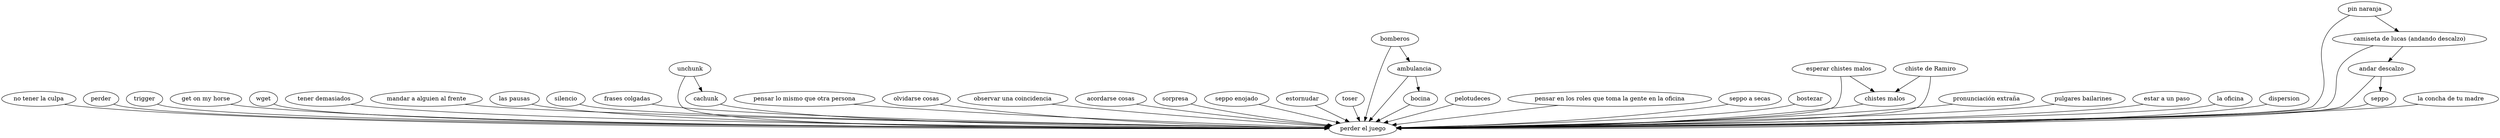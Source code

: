 digraph {
	pej [label="perder el juego"];
	"no tener la culpa";
	"perder";
	"trigger";
	"get on my horse";
	"wget";
	"tener demasiados";
	"mandar a alguien al frente";
	"las pausas";
	"silencio";
	"frases colgadas";
	"cachunk";
	"pensar lo mismo que otra persona";
	"olvidarse cosas";
	"observar una coincidencia";
	"acordarse cosas";
	"sorpresa";
	"seppo enojado";
	"estornudar";
	"toser";
	"bocina";
	"pelotudeces";
	roles [label="pensar en los roles que toma la gente en la oficina"];
	"seppo a secas";
	"bostezar";
	"chistes malos";
	pe [label="pronunciación extraña"];
	"pulgares bailarines";
	"estar a un paso";
	"la oficina";
	"dispersion";
	"ambulancia";
	"esperar chistes malos";
	"chiste de Ramiro";
	"unchunk";
	"andar descalzo";
	"pin naranja"; 
	camiseta [label="camiseta de lucas (andando descalzo)"];
  lcdtm [label="la concha de tu madre"];
	bomberos;

#
	"no tener la culpa"                -> pej;
	"perder"                           -> pej;
	"trigger"                          -> pej;
	"get on my horse"                  -> pej;
	"wget"                             -> pej;
	"tener demasiados"                 -> pej;
	"mandar a alguien al frente"       -> pej;
	"las pausas"                       -> pej;
	"silencio"                         -> pej;
	"frases colgadas"                  -> pej;
	"cachunk"                          -> pej;
	"pensar lo mismo que otra persona" -> pej;
	"olvidarse cosas"                  -> pej;
	"observar una coincidencia"        -> pej;
	"acordarse cosas"                  -> pej;
	"sorpresa"                         -> pej;
	"seppo enojado"                    -> pej;
	"estornudar"                       -> pej;
	"toser"                            -> pej;
	"bocina"                           -> pej;
	"pelotudeces"                      -> pej;
	roles -> pej;
	"seppo a secas"                    -> pej;
	"bostezar"                         -> pej;
	"chistes malos"                    -> pej;
	pe                                 -> pej;
	"pulgares bailarines"              -> pej;
	"estar a un paso"                  -> pej;
	"la oficina"                       -> pej;
	"dispersion"                       -> pej;
	"ambulancia"                       -> pej;
	"esperar chistes malos"            -> pej;
	"chiste de Ramiro"                 -> pej;
	"unchunk"                          -> pej;
	"andar descalzo"                   -> pej;
	"seppo"                            -> pej;
	"pin naranja"                      -> pej;
	camiseta                           -> pej;
	lcdtm                              -> pej;
	bomberos                           -> pej;

#
	bomberos -> "ambulancia" -> "bocina";
	"esperar chistes malos" -> "chistes malos";
	"chiste de Ramiro" -> "chistes malos";
	"unchunk" -> "cachunk";
	"andar descalzo" -> "seppo";
	"pin naranja" -> camiseta -> "andar descalzo";
}
